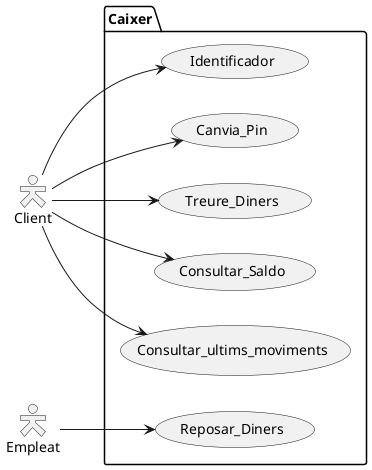 @startuml

skinparam actorstyle hollow
left to right direction

:Client: as Client
:Empleat: as Empleat

package Caixer{
    (Identificador) as (id)
    (Canvia_Pin)
    (Treure_Diners)
    (Consultar_Saldo)
    (Consultar_ultims_moviments)
    (Reposar_Diners)
    
}


Client --> (id)
Client -->(Treure_Diners)
Client --> (Consultar_Saldo)
Client --> (Canvia_Pin)
Client --> (Consultar_ultims_moviments)
Empleat --> (Reposar_Diners)


@enduml